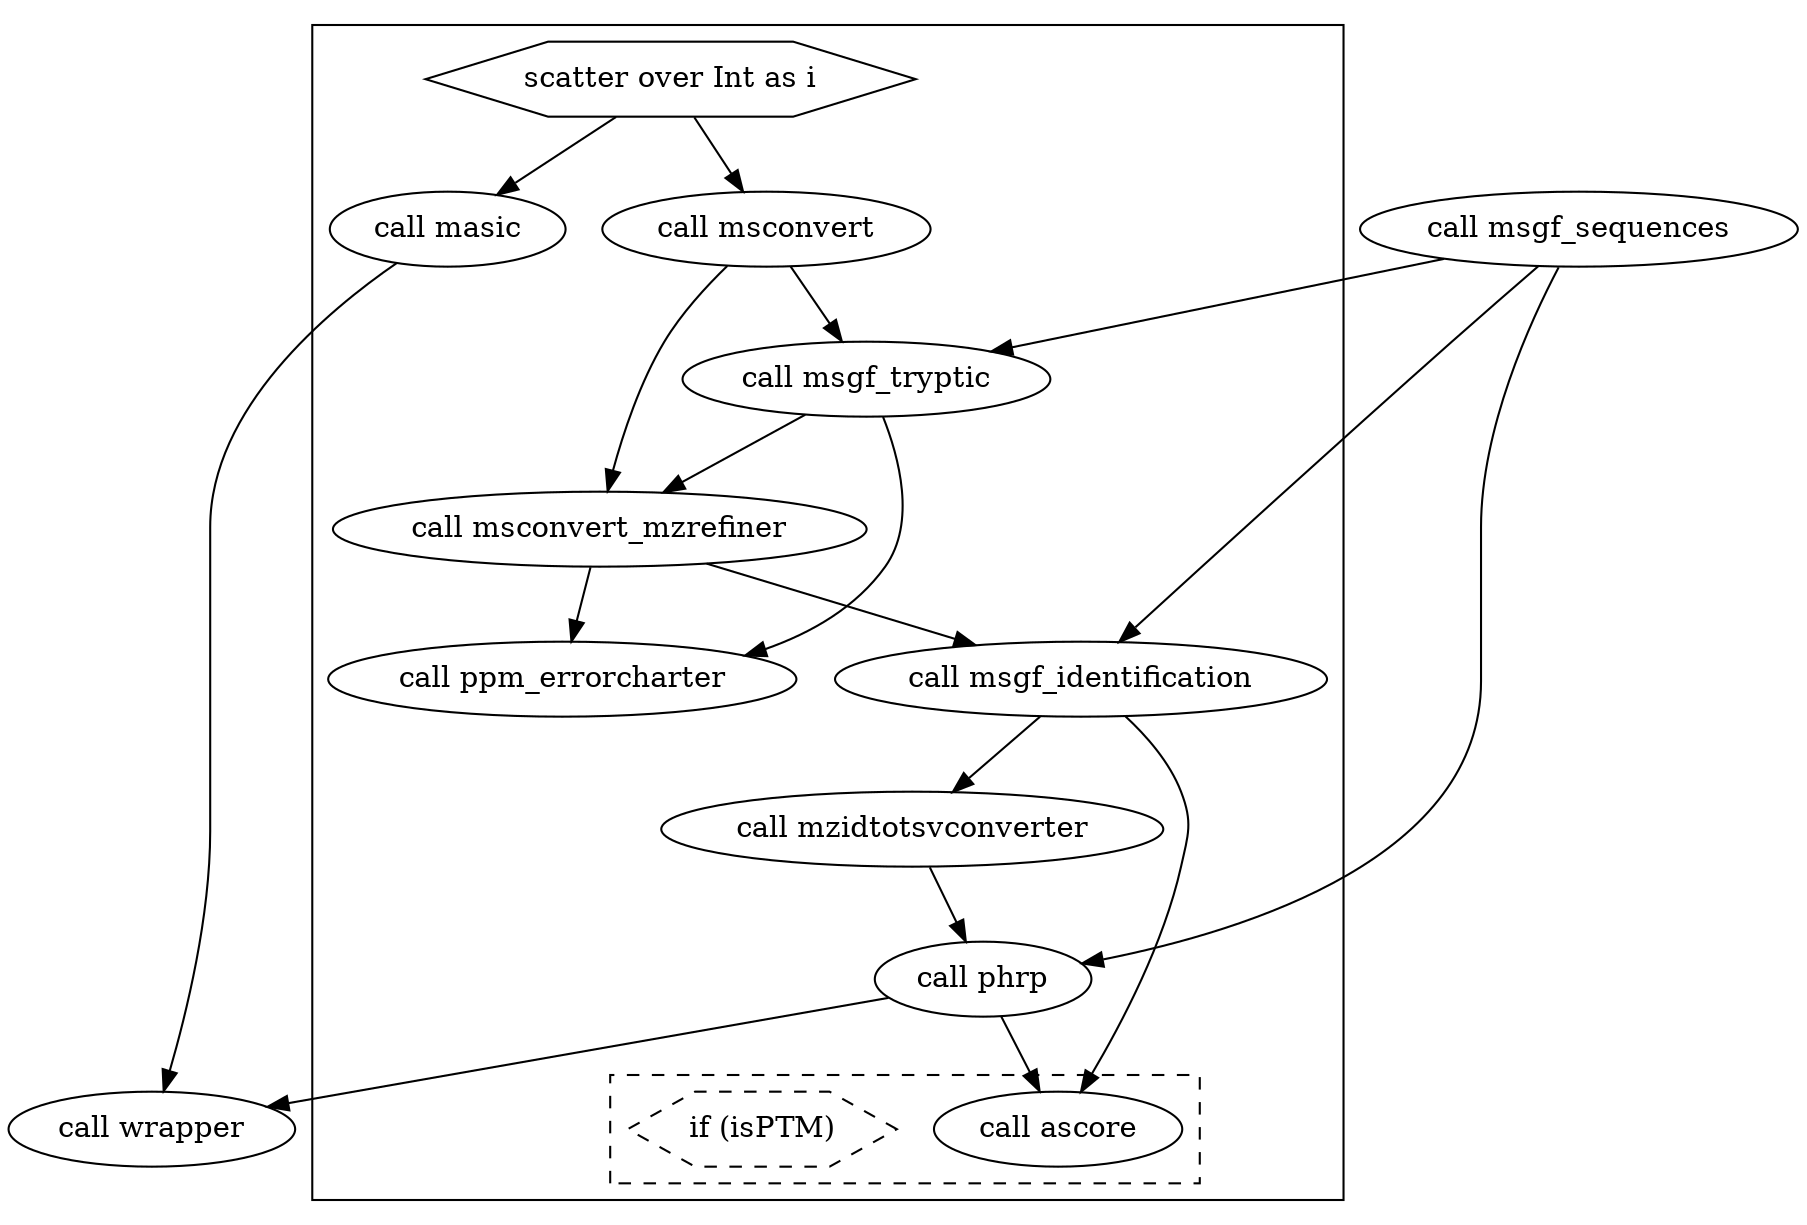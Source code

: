 digraph proteomics_msgfplus {
  #rankdir=LR;
  compound=true;

  # Links
  CALL_msgf_identification -> CALL_mzidtotsvconverter
  CALL_msconvert -> CALL_msconvert_mzrefiner
  CALL_phrp -> CALL_ascore
  CALL_msconvert -> CALL_msgf_tryptic
  CALL_msgf_sequences -> CALL_msgf_tryptic
  SCATTER_0_VARIABLE_i -> CALL_msconvert
  CALL_msgf_tryptic -> CALL_msconvert_mzrefiner
  CALL_masic -> CALL_wrapper
  CALL_mzidtotsvconverter -> CALL_phrp
  CALL_msconvert_mzrefiner -> CALL_msgf_identification
  CALL_phrp -> CALL_wrapper
  CALL_msgf_tryptic -> CALL_ppm_errorcharter
  CALL_msgf_identification -> CALL_ascore
  CALL_msconvert_mzrefiner -> CALL_ppm_errorcharter
  SCATTER_0_VARIABLE_i -> CALL_masic
  CALL_msgf_sequences -> CALL_phrp
  CALL_msgf_sequences -> CALL_msgf_identification

  # Nodes
  CALL_msgf_sequences [label="call msgf_sequences"]
  subgraph cluster_0 {
    style="filled,solid";
    fillcolor=white;
    CALL_msgf_tryptic [label="call msgf_tryptic"]
    CALL_mzidtotsvconverter [label="call mzidtotsvconverter"]
    CALL_msconvert [label="call msconvert"]
    CALL_msgf_identification [label="call msgf_identification"]
    SCATTER_0_VARIABLE_i [shape="hexagon" label="scatter over Int as i"]
    subgraph cluster_1 {
      style="filled,dashed";
      fillcolor=white;
      CALL_ascore [label="call ascore"]
      CONDITIONAL_1_EXPRESSION [shape="hexagon" label="if (isPTM)" style="dashed" ]
    }
    CALL_phrp [label="call phrp"]
    CALL_msconvert_mzrefiner [label="call msconvert_mzrefiner"]
    CALL_ppm_errorcharter [label="call ppm_errorcharter"]
    CALL_masic [label="call masic"]
  }
  CALL_wrapper [label="call wrapper"]
}
